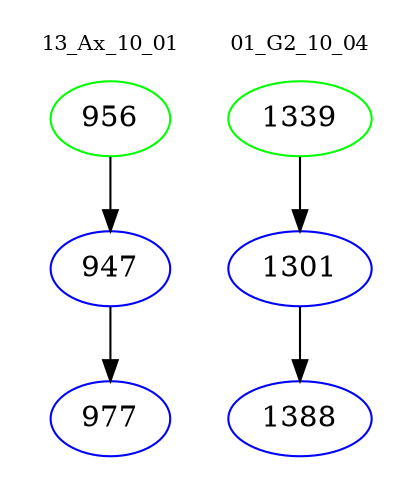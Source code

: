 digraph{
subgraph cluster_0 {
color = white
label = "13_Ax_10_01";
fontsize=10;
T0_956 [label="956", color="green"]
T0_956 -> T0_947 [color="black"]
T0_947 [label="947", color="blue"]
T0_947 -> T0_977 [color="black"]
T0_977 [label="977", color="blue"]
}
subgraph cluster_1 {
color = white
label = "01_G2_10_04";
fontsize=10;
T1_1339 [label="1339", color="green"]
T1_1339 -> T1_1301 [color="black"]
T1_1301 [label="1301", color="blue"]
T1_1301 -> T1_1388 [color="black"]
T1_1388 [label="1388", color="blue"]
}
}
